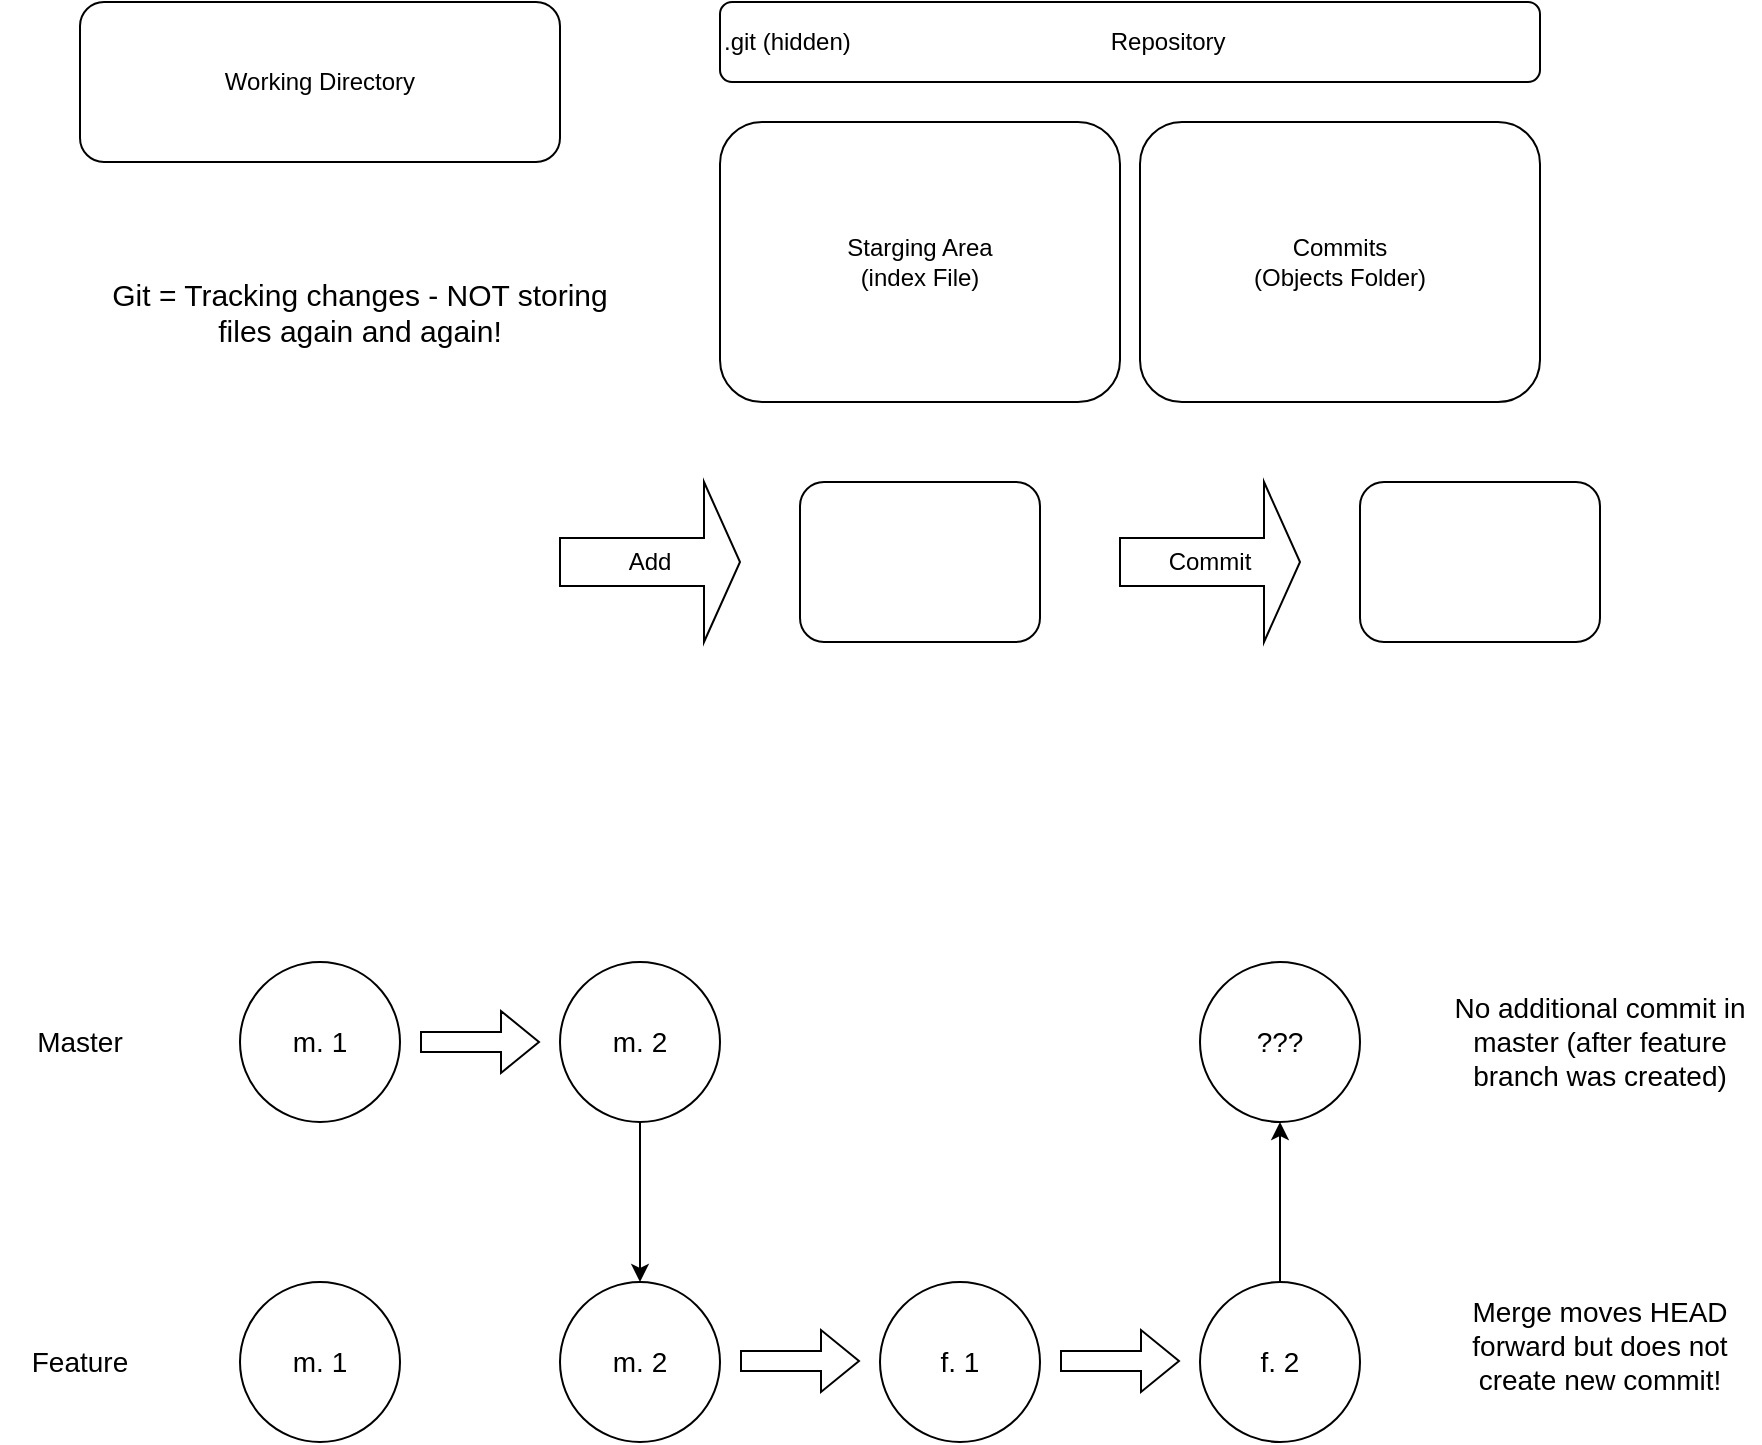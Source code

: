 <mxfile version="27.1.5">
  <diagram name="Page-1" id="PkKd_JiGjUPgfaHdr4iB">
    <mxGraphModel dx="1042" dy="563" grid="1" gridSize="10" guides="1" tooltips="1" connect="1" arrows="1" fold="1" page="1" pageScale="1" pageWidth="850" pageHeight="1100" math="0" shadow="0">
      <root>
        <mxCell id="0" />
        <mxCell id="1" parent="0" />
        <mxCell id="DVuYbELzHZqkL_Al9vvK-1" value="Working Directory" style="rounded=1;whiteSpace=wrap;html=1;" parent="1" vertex="1">
          <mxGeometry x="40" y="40" width="240" height="80" as="geometry" />
        </mxCell>
        <mxCell id="DVuYbELzHZqkL_Al9vvK-2" value="&lt;div align=&quot;left&quot;&gt;.git (hidden)&amp;nbsp;&amp;nbsp;&amp;nbsp;&amp;nbsp;&amp;nbsp;&amp;nbsp;&amp;nbsp;&amp;nbsp;&amp;nbsp;&amp;nbsp;&amp;nbsp;&amp;nbsp;&amp;nbsp;&amp;nbsp;&amp;nbsp;&amp;nbsp;&amp;nbsp;&amp;nbsp;&amp;nbsp;&amp;nbsp;&amp;nbsp;&amp;nbsp;&amp;nbsp;&amp;nbsp;&amp;nbsp;&amp;nbsp;&amp;nbsp;&amp;nbsp;&amp;nbsp;&amp;nbsp;&amp;nbsp;&amp;nbsp;&amp;nbsp;&amp;nbsp;&amp;nbsp;&amp;nbsp;&amp;nbsp;&amp;nbsp; Repository&lt;br&gt;&lt;/div&gt;" style="rounded=1;whiteSpace=wrap;html=1;align=left;" parent="1" vertex="1">
          <mxGeometry x="360" y="40" width="410" height="40" as="geometry" />
        </mxCell>
        <mxCell id="DVuYbELzHZqkL_Al9vvK-3" value="Starging Area&lt;br&gt;(index File)" style="rounded=1;whiteSpace=wrap;html=1;" parent="1" vertex="1">
          <mxGeometry x="360" y="100" width="200" height="140" as="geometry" />
        </mxCell>
        <mxCell id="DVuYbELzHZqkL_Al9vvK-4" value="Commits&lt;br&gt;(Objects Folder)" style="rounded=1;whiteSpace=wrap;html=1;" parent="1" vertex="1">
          <mxGeometry x="570" y="100" width="200" height="140" as="geometry" />
        </mxCell>
        <mxCell id="DVuYbELzHZqkL_Al9vvK-7" value="Add" style="shape=singleArrow;whiteSpace=wrap;html=1;" parent="1" vertex="1">
          <mxGeometry x="280" y="280" width="90" height="80" as="geometry" />
        </mxCell>
        <mxCell id="DVuYbELzHZqkL_Al9vvK-8" value="" style="rounded=1;whiteSpace=wrap;html=1;" parent="1" vertex="1">
          <mxGeometry x="400" y="280" width="120" height="80" as="geometry" />
        </mxCell>
        <mxCell id="DVuYbELzHZqkL_Al9vvK-9" value="Commit" style="shape=singleArrow;whiteSpace=wrap;html=1;" parent="1" vertex="1">
          <mxGeometry x="560" y="280" width="90" height="80" as="geometry" />
        </mxCell>
        <mxCell id="DVuYbELzHZqkL_Al9vvK-10" value="" style="rounded=1;whiteSpace=wrap;html=1;" parent="1" vertex="1">
          <mxGeometry x="680" y="280" width="120" height="80" as="geometry" />
        </mxCell>
        <mxCell id="DVuYbELzHZqkL_Al9vvK-11" value="&lt;font style=&quot;font-size: 15px;&quot;&gt;Git = Tracking changes - NOT storing files again and again!&lt;/font&gt;" style="text;html=1;align=center;verticalAlign=middle;whiteSpace=wrap;rounded=0;" parent="1" vertex="1">
          <mxGeometry x="40" y="160" width="280" height="70" as="geometry" />
        </mxCell>
        <mxCell id="inyvIdADmEni137RxyFw-1" value="Master" style="text;html=1;align=center;verticalAlign=middle;whiteSpace=wrap;rounded=0;fontSize=14;" vertex="1" parent="1">
          <mxGeometry y="540" width="80" height="40" as="geometry" />
        </mxCell>
        <mxCell id="inyvIdADmEni137RxyFw-2" value="&lt;font&gt;m. 1&lt;/font&gt;" style="ellipse;whiteSpace=wrap;html=1;aspect=fixed;fontSize=14;" vertex="1" parent="1">
          <mxGeometry x="120" y="520" width="80" height="80" as="geometry" />
        </mxCell>
        <mxCell id="inyvIdADmEni137RxyFw-3" value="&lt;font&gt;m. 2&lt;br&gt;&lt;/font&gt;" style="ellipse;whiteSpace=wrap;html=1;aspect=fixed;fontSize=14;" vertex="1" parent="1">
          <mxGeometry x="280" y="520" width="80" height="80" as="geometry" />
        </mxCell>
        <mxCell id="inyvIdADmEni137RxyFw-4" value="" style="shape=flexArrow;endArrow=classic;html=1;rounded=0;" edge="1" parent="1">
          <mxGeometry width="50" height="50" relative="1" as="geometry">
            <mxPoint x="210" y="560" as="sourcePoint" />
            <mxPoint x="270" y="560" as="targetPoint" />
          </mxGeometry>
        </mxCell>
        <mxCell id="inyvIdADmEni137RxyFw-5" value="Feature" style="text;html=1;align=center;verticalAlign=middle;whiteSpace=wrap;rounded=0;fontSize=14;" vertex="1" parent="1">
          <mxGeometry y="700" width="80" height="40" as="geometry" />
        </mxCell>
        <mxCell id="inyvIdADmEni137RxyFw-6" value="&lt;font&gt;m. 1&lt;/font&gt;" style="ellipse;whiteSpace=wrap;html=1;aspect=fixed;fontSize=14;" vertex="1" parent="1">
          <mxGeometry x="120" y="680" width="80" height="80" as="geometry" />
        </mxCell>
        <mxCell id="inyvIdADmEni137RxyFw-7" value="&lt;font&gt;m. 2&lt;br&gt;&lt;/font&gt;" style="ellipse;whiteSpace=wrap;html=1;aspect=fixed;fontSize=14;" vertex="1" parent="1">
          <mxGeometry x="280" y="680" width="80" height="80" as="geometry" />
        </mxCell>
        <mxCell id="inyvIdADmEni137RxyFw-8" value="" style="endArrow=classic;html=1;rounded=0;entryX=0.5;entryY=0;entryDx=0;entryDy=0;exitX=0.5;exitY=1;exitDx=0;exitDy=0;" edge="1" parent="1" source="inyvIdADmEni137RxyFw-3" target="inyvIdADmEni137RxyFw-7">
          <mxGeometry width="50" height="50" relative="1" as="geometry">
            <mxPoint x="320" y="610" as="sourcePoint" />
            <mxPoint x="370" y="560" as="targetPoint" />
          </mxGeometry>
        </mxCell>
        <mxCell id="inyvIdADmEni137RxyFw-9" value="&lt;font&gt;f. 1&lt;/font&gt;" style="ellipse;whiteSpace=wrap;html=1;aspect=fixed;fontSize=14;" vertex="1" parent="1">
          <mxGeometry x="440" y="680" width="80" height="80" as="geometry" />
        </mxCell>
        <mxCell id="inyvIdADmEni137RxyFw-10" value="&lt;font&gt;f. 2&lt;br&gt;&lt;/font&gt;" style="ellipse;whiteSpace=wrap;html=1;aspect=fixed;fontSize=14;" vertex="1" parent="1">
          <mxGeometry x="600" y="680" width="80" height="80" as="geometry" />
        </mxCell>
        <mxCell id="inyvIdADmEni137RxyFw-12" value="" style="shape=flexArrow;endArrow=classic;html=1;rounded=0;" edge="1" parent="1">
          <mxGeometry width="50" height="50" relative="1" as="geometry">
            <mxPoint x="370" y="719.5" as="sourcePoint" />
            <mxPoint x="430" y="719.5" as="targetPoint" />
          </mxGeometry>
        </mxCell>
        <mxCell id="inyvIdADmEni137RxyFw-13" value="" style="shape=flexArrow;endArrow=classic;html=1;rounded=0;" edge="1" parent="1">
          <mxGeometry width="50" height="50" relative="1" as="geometry">
            <mxPoint x="530" y="719.5" as="sourcePoint" />
            <mxPoint x="590" y="719.5" as="targetPoint" />
          </mxGeometry>
        </mxCell>
        <mxCell id="inyvIdADmEni137RxyFw-14" value="???" style="ellipse;whiteSpace=wrap;html=1;aspect=fixed;fontSize=14;" vertex="1" parent="1">
          <mxGeometry x="600" y="520" width="80" height="80" as="geometry" />
        </mxCell>
        <mxCell id="inyvIdADmEni137RxyFw-15" value="No additional commit in master (after feature branch was created)" style="text;html=1;align=center;verticalAlign=middle;whiteSpace=wrap;rounded=0;fontSize=14;" vertex="1" parent="1">
          <mxGeometry x="720" y="520" width="160" height="80" as="geometry" />
        </mxCell>
        <mxCell id="inyvIdADmEni137RxyFw-16" value="" style="endArrow=classic;html=1;rounded=0;entryX=0.5;entryY=1;entryDx=0;entryDy=0;" edge="1" parent="1" target="inyvIdADmEni137RxyFw-14">
          <mxGeometry width="50" height="50" relative="1" as="geometry">
            <mxPoint x="640" y="680" as="sourcePoint" />
            <mxPoint x="690" y="630" as="targetPoint" />
          </mxGeometry>
        </mxCell>
        <mxCell id="inyvIdADmEni137RxyFw-17" value="Merge moves HEAD forward but does not create new commit!" style="text;whiteSpace=wrap;align=center;fontSize=14;" vertex="1" parent="1">
          <mxGeometry x="720" y="680" width="160" height="80" as="geometry" />
        </mxCell>
      </root>
    </mxGraphModel>
  </diagram>
</mxfile>
